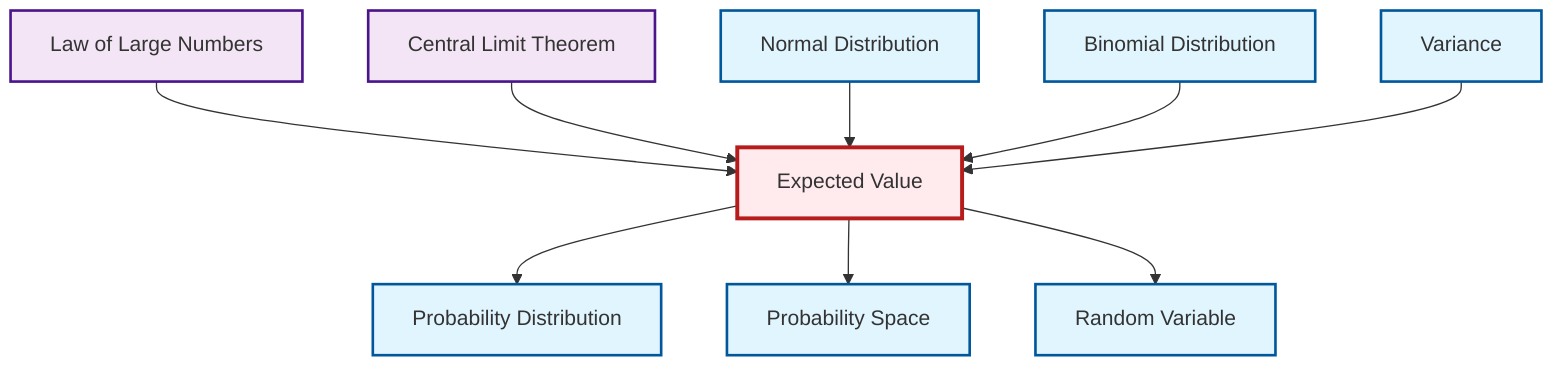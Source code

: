 graph TD
    classDef definition fill:#e1f5fe,stroke:#01579b,stroke-width:2px
    classDef theorem fill:#f3e5f5,stroke:#4a148c,stroke-width:2px
    classDef axiom fill:#fff3e0,stroke:#e65100,stroke-width:2px
    classDef example fill:#e8f5e9,stroke:#1b5e20,stroke-width:2px
    classDef current fill:#ffebee,stroke:#b71c1c,stroke-width:3px
    def-probability-space["Probability Space"]:::definition
    def-expectation["Expected Value"]:::definition
    thm-central-limit["Central Limit Theorem"]:::theorem
    def-probability-distribution["Probability Distribution"]:::definition
    thm-law-of-large-numbers["Law of Large Numbers"]:::theorem
    def-normal-distribution["Normal Distribution"]:::definition
    def-variance["Variance"]:::definition
    def-random-variable["Random Variable"]:::definition
    def-binomial-distribution["Binomial Distribution"]:::definition
    thm-law-of-large-numbers --> def-expectation
    def-expectation --> def-probability-distribution
    thm-central-limit --> def-expectation
    def-normal-distribution --> def-expectation
    def-expectation --> def-probability-space
    def-expectation --> def-random-variable
    def-binomial-distribution --> def-expectation
    def-variance --> def-expectation
    class def-expectation current